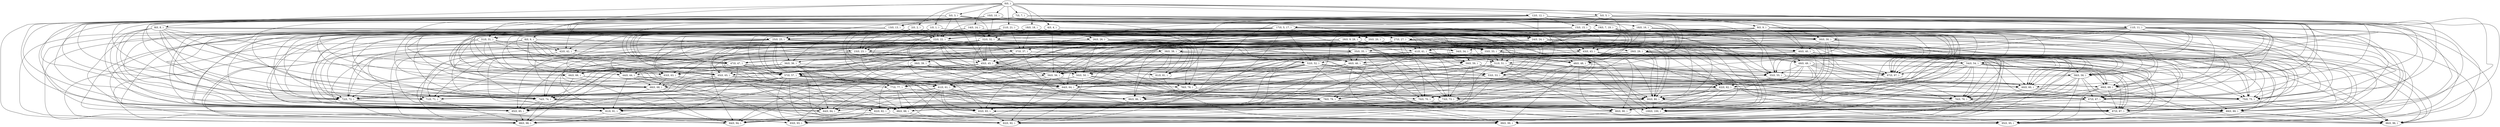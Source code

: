 digraph G {
0 [label="0(0, )"];
1 [label="1(0, 1, )"];
2 [label="2(0, 2, )"];
3 [label="3(0, 3, )"];
4 [label="4(0, 4, )"];
5 [label="5(0, 5, )"];
6 [label="6(0, 6, )"];
7 [label="7(0, 7, )"];
8 [label="8(0, 8, )"];
9 [label="9(0, 9, )"];
10 [label="10(0, 10, )"];
11 [label="11(0, 11, )"];
12 [label="12(0, 12, )"];
13 [label="13(0, 13, )"];
14 [label="14(0, 14, )"];
15 [label="15(0, 15, )"];
16 [label="16(0, 16, )"];
17 [label="17(0, 5, 17, )"];
18 [label="18(0, 18, )"];
19 [label="19(0, 7, 19, )"];
20 [label="20(0, 20, )"];
21 [label="21(0, 21, )"];
22 [label="22(0, 22, )"];
23 [label="23(0, 23, )"];
24 [label="24(0, 24, )"];
25 [label="25(0, 25, )"];
26 [label="26(0, 26, )"];
27 [label="27(0, 27, )"];
28 [label="28(0, 9, 28, )"];
29 [label="29(0, 29, )"];
30 [label="30(0, 30, )"];
31 [label="31(0, 31, )"];
32 [label="32(0, 32, )"];
33 [label="33(0, 33, )"];
34 [label="34(0, 34, )"];
35 [label="35(0, 35, )"];
36 [label="36(0, 36, )"];
37 [label="37(0, 37, )"];
38 [label="38(0, 38, )"];
39 [label="39(0, 39, )"];
40 [label="40(0, 40, )"];
41 [label="41(0, 41, )"];
42 [label="42(0, 42, )"];
43 [label="43(0, 43, )"];
44 [label="44(0, 44, )"];
45 [label="45(0, 45, )"];
46 [label="46(0, 46, )"];
47 [label="47(0, 47, )"];
48 [label="48(0, 48, )"];
49 [label="49(0, 49, )"];
50 [label="50(0, 50, )"];
51 [label="51(0, 51, )"];
52 [label="52(0, 52, )"];
53 [label="53(0, 53, )"];
54 [label="54(0, 54, )"];
55 [label="55(0, 55, )"];
56 [label="56(0, 56, )"];
57 [label="57(0, 57, )"];
58 [label="58(0, 58, )"];
59 [label="59(0, 59, )"];
60 [label="60(0, 60, )"];
61 [label="61(0, 61, )"];
62 [label="62(0, 62, )"];
63 [label="63(0, 63, )"];
64 [label="64(0, 64, )"];
65 [label="65(0, 65, )"];
66 [label="66(0, 66, )"];
67 [label="67(0, 67, )"];
68 [label="68(0, 68, )"];
69 [label="69(0, 69, )"];
70 [label="70(0, 70, )"];
71 [label="71(0, 71, )"];
72 [label="72(0, 72, )"];
73 [label="73(0, 73, )"];
74 [label="74(0, 74, )"];
75 [label="75(0, 75, )"];
76 [label="76(0, 76, )"];
77 [label="77(0, 77, )"];
78 [label="78(0, 78, )"];
79 [label="79(0, 79, )"];
80 [label="80(0, 80, )"];
81 [label="81(0, 81, )"];
82 [label="82(0, 82, )"];
83 [label="83(0, 83, )"];
84 [label="84(0, 84, )"];
85 [label="85(0, 85, )"];
86 [label="86(0, 86, )"];
87 [label="87(0, 87, )"];
88 [label="88(0, 88, )"];
89 [label="89(0, 89, )"];
90 [label="90(0, 90, )"];
91 [label="91(0, 91, )"];
92 [label="92(0, 92, )"];
93 [label="93(0, 93, )"];
94 [label="94(0, 94, )"];
95 [label="95(0, 95, )"];
96 [label="96(0, 96, )"];
97 [label="97(0, 97, )"];
98 [label="98(0, 98, )"];
99 [label="99(0, 99, )"];
100 [label="100(0, 100, )"];
0->1;
0->2;
0->3;
0->4;
0->5;
0->6;
0->7;
0->8;
0->9;
0->10;
0->11;
0->12;
0->14;
0->18;
0->21;
1->20;
1->22;
1->23;
1->31;
1->46;
1->48;
1->51;
1->57;
1->74;
1->80;
1->82;
1->92;
1->95;
2->22;
2->23;
2->27;
2->30;
2->46;
2->51;
2->64;
2->72;
2->76;
2->82;
2->85;
2->86;
2->90;
2->91;
2->93;
2->100;
3->13;
3->22;
3->23;
3->25;
3->29;
3->31;
3->32;
3->45;
3->53;
3->55;
3->58;
3->71;
3->72;
3->78;
3->83;
4->22;
4->23;
4->26;
4->43;
4->56;
4->90;
4->92;
5->15;
5->17;
5->22;
5->40;
5->55;
5->57;
5->59;
5->62;
5->63;
5->74;
5->75;
5->87;
5->89;
5->91;
5->99;
6->33;
6->42;
6->43;
6->48;
6->53;
6->63;
6->65;
6->81;
6->84;
6->88;
6->94;
6->98;
7->13;
7->16;
7->19;
7->20;
7->42;
7->71;
7->77;
7->84;
7->90;
7->95;
8->26;
8->45;
8->63;
8->66;
8->68;
8->72;
8->74;
8->76;
8->82;
8->84;
8->88;
9->25;
9->28;
9->29;
9->35;
9->38;
9->39;
9->40;
9->67;
9->69;
9->72;
9->75;
9->78;
9->87;
9->90;
9->97;
10->16;
10->24;
10->25;
10->32;
10->44;
10->48;
10->58;
10->59;
10->60;
10->65;
10->67;
10->74;
10->84;
10->85;
10->92;
10->98;
10->99;
11->22;
11->30;
11->34;
11->36;
11->45;
11->50;
11->53;
11->54;
11->68;
11->70;
11->73;
11->76;
11->78;
11->80;
11->95;
11->96;
11->97;
11->99;
11->100;
12->15;
12->24;
12->30;
12->37;
12->53;
12->58;
12->69;
12->81;
12->83;
12->88;
14->24;
14->30;
14->32;
14->36;
14->42;
14->45;
14->47;
14->49;
14->53;
14->59;
14->72;
14->80;
14->85;
14->91;
14->94;
18->23;
18->24;
18->32;
18->33;
18->37;
18->41;
18->47;
18->53;
18->55;
18->61;
18->63;
18->80;
18->82;
18->85;
18->88;
18->89;
21->25;
21->27;
21->33;
21->37;
21->39;
21->61;
21->63;
21->67;
21->68;
21->71;
21->73;
21->78;
21->97;
20->23;
20->29;
20->48;
20->57;
20->58;
20->60;
20->62;
20->63;
20->64;
20->68;
20->72;
20->80;
20->82;
20->96;
22->35;
22->36;
22->39;
22->40;
22->45;
22->50;
22->57;
22->64;
22->68;
22->72;
22->81;
22->84;
22->88;
22->89;
22->96;
22->98;
22->100;
23->54;
23->61;
23->64;
23->66;
23->79;
23->81;
23->85;
23->88;
23->94;
23->95;
23->97;
31->33;
31->42;
31->43;
31->44;
31->47;
31->65;
31->74;
31->92;
46->53;
46->75;
46->81;
46->84;
46->86;
46->95;
46->99;
48->70;
48->76;
48->86;
48->90;
48->91;
48->95;
48->99;
51->56;
51->58;
51->68;
51->69;
51->74;
51->76;
51->79;
51->86;
51->87;
51->88;
51->90;
57->64;
57->71;
57->72;
57->77;
57->78;
57->80;
57->85;
57->90;
57->91;
57->92;
57->93;
57->100;
74->84;
74->85;
74->87;
74->98;
80->87;
80->88;
80->100;
82->92;
82->93;
82->94;
27->40;
27->41;
27->45;
27->46;
27->47;
27->49;
27->61;
27->62;
27->70;
27->73;
27->77;
27->80;
27->85;
30->40;
30->56;
30->58;
30->73;
30->75;
30->80;
30->83;
30->88;
30->96;
64->70;
64->79;
64->91;
64->93;
64->99;
72->83;
72->85;
72->98;
76->87;
76->92;
76->100;
85->98;
86->92;
90->99;
91->94;
91->98;
13->22;
13->33;
13->38;
13->61;
13->70;
13->74;
13->75;
13->81;
13->82;
13->94;
25->36;
25->37;
25->38;
25->42;
25->57;
25->61;
25->65;
25->71;
25->74;
25->75;
25->79;
25->92;
25->94;
25->97;
25->100;
29->45;
29->48;
29->54;
29->64;
29->77;
29->80;
29->81;
29->89;
29->92;
29->96;
29->98;
29->99;
32->35;
32->41;
32->45;
32->47;
32->50;
32->52;
32->53;
32->56;
32->60;
32->64;
32->66;
32->68;
32->71;
32->74;
32->81;
32->83;
32->91;
32->93;
32->97;
45->53;
45->56;
45->57;
45->65;
45->69;
45->72;
45->78;
45->81;
45->91;
53->62;
53->85;
53->87;
53->88;
55->60;
55->61;
55->82;
55->87;
58->64;
58->67;
58->76;
58->88;
58->89;
58->95;
58->100;
71->98;
78->86;
78->90;
83->92;
26->34;
26->44;
26->50;
26->52;
26->58;
26->65;
26->67;
26->71;
26->75;
26->80;
26->88;
26->91;
43->46;
43->56;
43->62;
43->64;
43->69;
43->76;
43->84;
43->90;
43->92;
43->99;
56->64;
56->71;
56->80;
56->83;
56->92;
15->22;
15->41;
15->43;
15->55;
15->57;
15->62;
15->67;
15->83;
15->86;
15->91;
15->95;
17->24;
17->25;
17->30;
17->32;
17->36;
17->43;
17->47;
17->49;
17->51;
17->52;
17->56;
17->57;
17->63;
17->65;
17->70;
17->72;
17->73;
17->79;
17->80;
17->84;
17->92;
17->96;
17->97;
40->51;
40->52;
40->55;
40->60;
40->80;
40->87;
40->100;
59->73;
59->74;
59->76;
59->80;
59->82;
59->84;
59->93;
59->95;
59->97;
62->67;
62->73;
62->74;
62->75;
62->76;
62->80;
62->84;
62->87;
62->89;
62->90;
62->100;
63->68;
63->72;
63->74;
63->87;
63->99;
63->100;
75->96;
75->100;
87->96;
89->92;
89->95;
89->96;
33->46;
33->48;
33->51;
33->57;
33->65;
33->75;
33->79;
33->80;
33->84;
33->87;
33->89;
42->46;
42->57;
42->60;
42->62;
42->72;
42->91;
42->93;
65->69;
65->71;
65->72;
65->73;
65->75;
65->82;
81->99;
84->94;
84->99;
88->92;
16->22;
16->27;
16->30;
16->33;
16->34;
16->44;
16->53;
16->54;
16->56;
16->61;
16->65;
16->68;
16->69;
16->87;
16->89;
16->96;
16->97;
19->27;
19->31;
19->35;
19->43;
19->48;
19->56;
19->64;
19->66;
19->67;
19->75;
19->76;
19->85;
19->87;
19->90;
19->97;
77->84;
77->87;
77->88;
77->99;
66->69;
66->77;
66->94;
66->98;
68->83;
68->85;
68->94;
68->95;
28->34;
28->40;
28->43;
28->44;
28->50;
28->59;
28->60;
28->61;
28->63;
28->71;
28->72;
28->74;
28->75;
28->89;
28->91;
28->99;
35->45;
35->46;
35->67;
35->70;
35->75;
35->79;
35->82;
35->85;
35->87;
35->94;
35->95;
38->47;
38->50;
38->59;
38->74;
38->75;
38->78;
38->86;
38->87;
38->89;
38->93;
39->44;
39->53;
39->56;
39->86;
39->93;
39->94;
39->100;
67->82;
67->89;
67->96;
67->100;
69->87;
69->89;
69->92;
69->94;
69->95;
24->41;
24->55;
24->58;
24->62;
24->65;
24->66;
24->67;
24->79;
24->84;
24->90;
24->93;
44->62;
44->68;
44->91;
44->93;
44->100;
60->67;
60->75;
60->94;
34->51;
34->59;
34->61;
34->65;
34->68;
34->76;
34->95;
34->97;
36->53;
36->61;
36->63;
36->66;
36->67;
36->72;
36->83;
36->84;
50->60;
50->61;
50->67;
50->68;
50->77;
50->79;
50->80;
50->92;
54->69;
54->70;
54->76;
54->82;
54->87;
54->92;
54->96;
54->97;
54->100;
70->83;
70->91;
70->100;
73->82;
73->95;
37->45;
37->46;
37->50;
37->55;
37->57;
37->69;
37->74;
37->79;
37->85;
37->86;
47->57;
47->63;
47->72;
47->77;
47->80;
47->89;
47->98;
47->99;
49->55;
49->60;
49->64;
49->69;
49->70;
49->71;
49->76;
49->87;
49->94;
49->97;
41->48;
41->51;
41->56;
41->60;
41->69;
41->73;
41->74;
41->80;
41->81;
41->85;
41->86;
41->88;
41->99;
61->71;
61->72;
61->83;
61->84;
61->87;
61->88;
61->94;
61->95;
61->96;
61->100;
79->82;
79->90;
79->98;
79->99;
79->100;
52->55;
52->62;
52->65;
52->73;
52->74;
52->75;
52->80;
52->81;
52->82;
52->88;
52->91;
}
